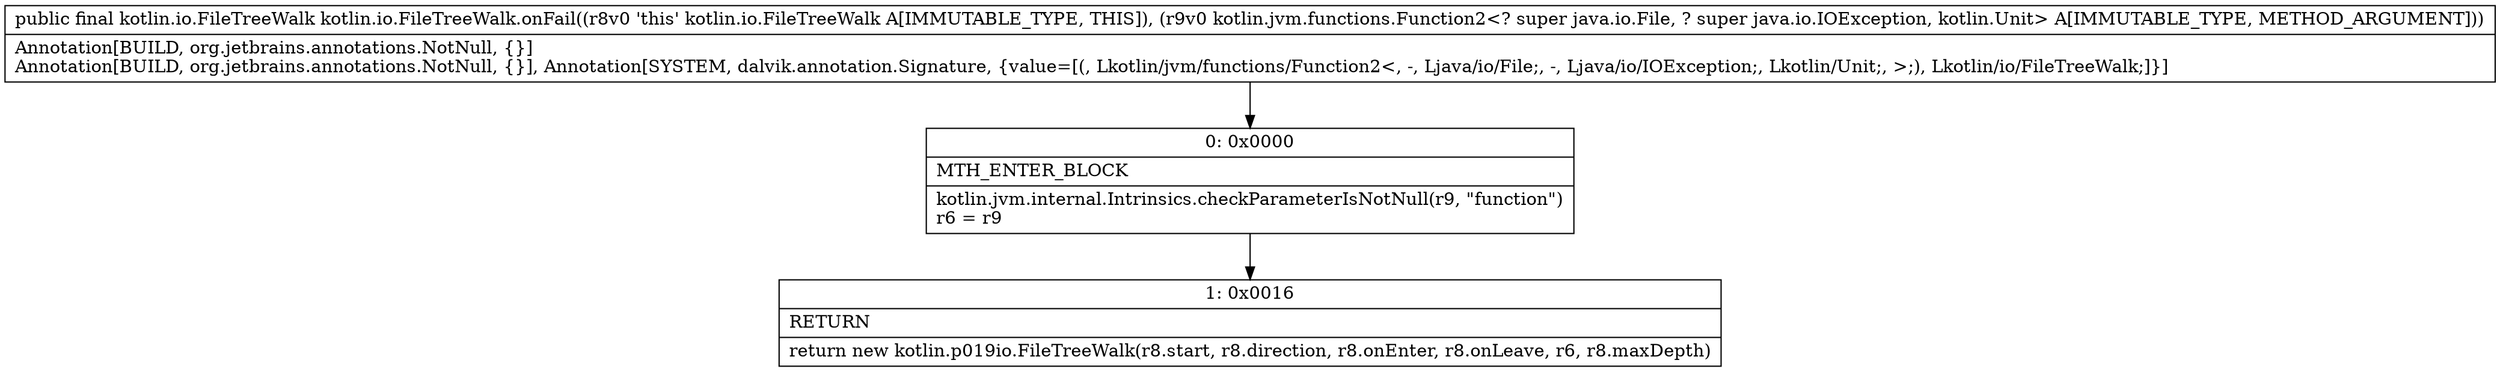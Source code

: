 digraph "CFG forkotlin.io.FileTreeWalk.onFail(Lkotlin\/jvm\/functions\/Function2;)Lkotlin\/io\/FileTreeWalk;" {
Node_0 [shape=record,label="{0\:\ 0x0000|MTH_ENTER_BLOCK\l|kotlin.jvm.internal.Intrinsics.checkParameterIsNotNull(r9, \"function\")\lr6 = r9\l}"];
Node_1 [shape=record,label="{1\:\ 0x0016|RETURN\l|return new kotlin.p019io.FileTreeWalk(r8.start, r8.direction, r8.onEnter, r8.onLeave, r6, r8.maxDepth)\l}"];
MethodNode[shape=record,label="{public final kotlin.io.FileTreeWalk kotlin.io.FileTreeWalk.onFail((r8v0 'this' kotlin.io.FileTreeWalk A[IMMUTABLE_TYPE, THIS]), (r9v0 kotlin.jvm.functions.Function2\<? super java.io.File, ? super java.io.IOException, kotlin.Unit\> A[IMMUTABLE_TYPE, METHOD_ARGUMENT]))  | Annotation[BUILD, org.jetbrains.annotations.NotNull, \{\}]\lAnnotation[BUILD, org.jetbrains.annotations.NotNull, \{\}], Annotation[SYSTEM, dalvik.annotation.Signature, \{value=[(, Lkotlin\/jvm\/functions\/Function2\<, \-, Ljava\/io\/File;, \-, Ljava\/io\/IOException;, Lkotlin\/Unit;, \>;), Lkotlin\/io\/FileTreeWalk;]\}]\l}"];
MethodNode -> Node_0;
Node_0 -> Node_1;
}

